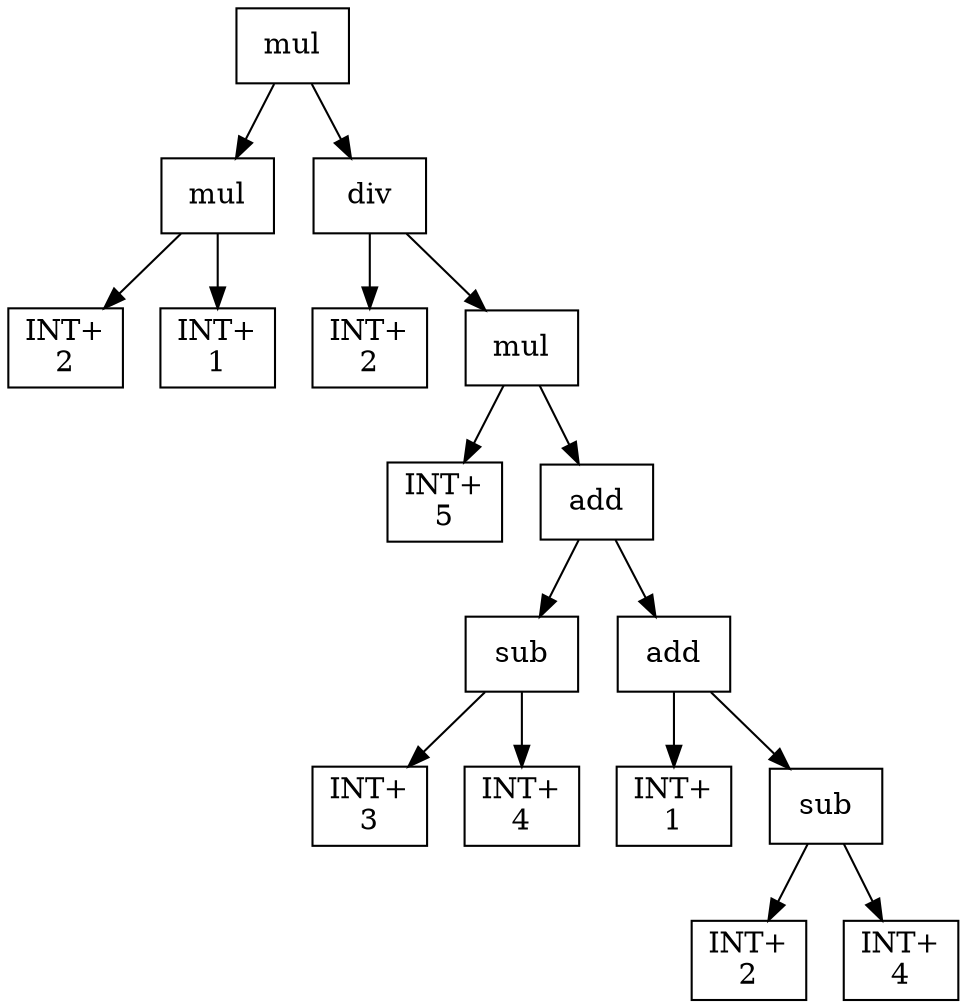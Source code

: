 digraph expr {
  node [shape=box];
  n1 [label="mul"];
  n2 [label="mul"];
  n3 [label="INT+\n2"];
  n4 [label="INT+\n1"];
  n2 -> n3;
  n2 -> n4;
  n5 [label="div"];
  n6 [label="INT+\n2"];
  n7 [label="mul"];
  n8 [label="INT+\n5"];
  n9 [label="add"];
  n10 [label="sub"];
  n11 [label="INT+\n3"];
  n12 [label="INT+\n4"];
  n10 -> n11;
  n10 -> n12;
  n13 [label="add"];
  n14 [label="INT+\n1"];
  n15 [label="sub"];
  n16 [label="INT+\n2"];
  n17 [label="INT+\n4"];
  n15 -> n16;
  n15 -> n17;
  n13 -> n14;
  n13 -> n15;
  n9 -> n10;
  n9 -> n13;
  n7 -> n8;
  n7 -> n9;
  n5 -> n6;
  n5 -> n7;
  n1 -> n2;
  n1 -> n5;
}